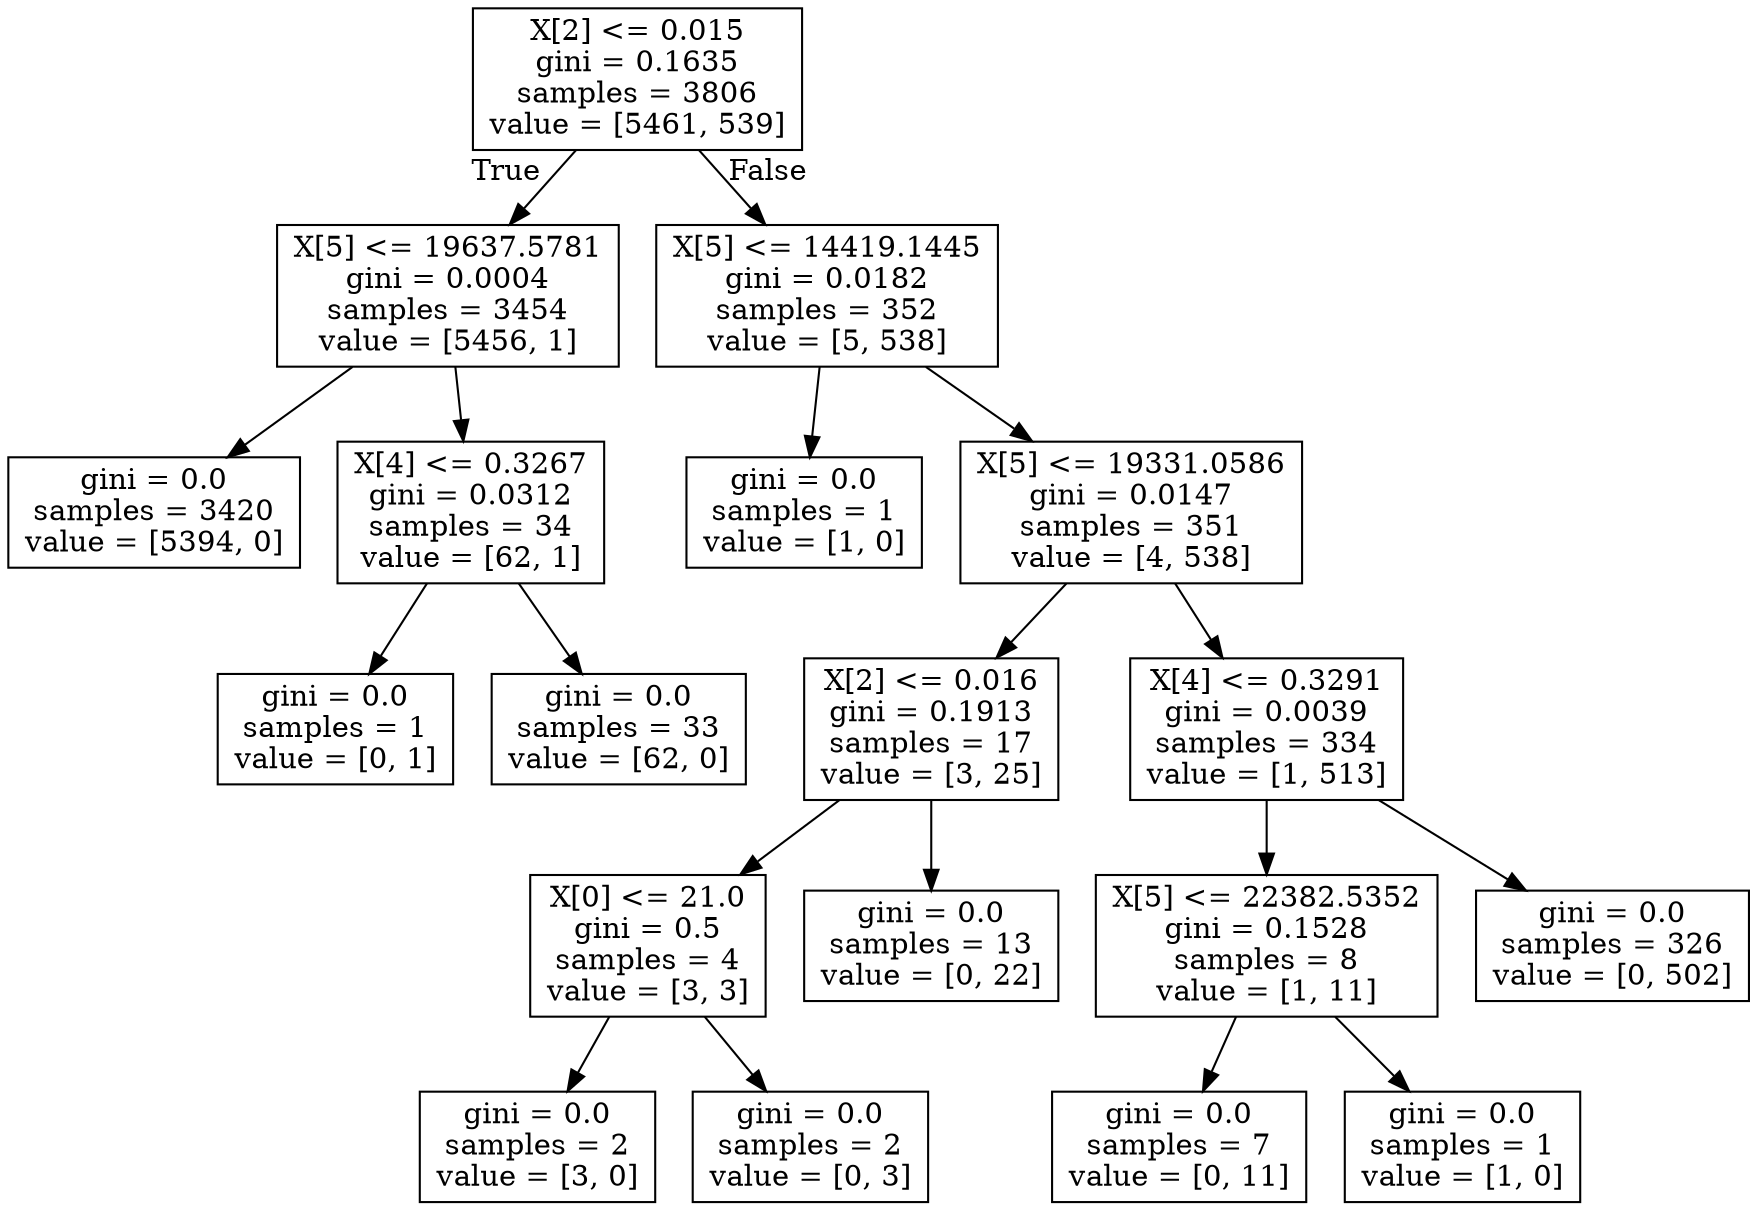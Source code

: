 digraph Tree {
node [shape=box] ;
0 [label="X[2] <= 0.015\ngini = 0.1635\nsamples = 3806\nvalue = [5461, 539]"] ;
1 [label="X[5] <= 19637.5781\ngini = 0.0004\nsamples = 3454\nvalue = [5456, 1]"] ;
0 -> 1 [labeldistance=2.5, labelangle=45, headlabel="True"] ;
2 [label="gini = 0.0\nsamples = 3420\nvalue = [5394, 0]"] ;
1 -> 2 ;
3 [label="X[4] <= 0.3267\ngini = 0.0312\nsamples = 34\nvalue = [62, 1]"] ;
1 -> 3 ;
4 [label="gini = 0.0\nsamples = 1\nvalue = [0, 1]"] ;
3 -> 4 ;
5 [label="gini = 0.0\nsamples = 33\nvalue = [62, 0]"] ;
3 -> 5 ;
6 [label="X[5] <= 14419.1445\ngini = 0.0182\nsamples = 352\nvalue = [5, 538]"] ;
0 -> 6 [labeldistance=2.5, labelangle=-45, headlabel="False"] ;
7 [label="gini = 0.0\nsamples = 1\nvalue = [1, 0]"] ;
6 -> 7 ;
8 [label="X[5] <= 19331.0586\ngini = 0.0147\nsamples = 351\nvalue = [4, 538]"] ;
6 -> 8 ;
9 [label="X[2] <= 0.016\ngini = 0.1913\nsamples = 17\nvalue = [3, 25]"] ;
8 -> 9 ;
10 [label="X[0] <= 21.0\ngini = 0.5\nsamples = 4\nvalue = [3, 3]"] ;
9 -> 10 ;
11 [label="gini = 0.0\nsamples = 2\nvalue = [3, 0]"] ;
10 -> 11 ;
12 [label="gini = 0.0\nsamples = 2\nvalue = [0, 3]"] ;
10 -> 12 ;
13 [label="gini = 0.0\nsamples = 13\nvalue = [0, 22]"] ;
9 -> 13 ;
14 [label="X[4] <= 0.3291\ngini = 0.0039\nsamples = 334\nvalue = [1, 513]"] ;
8 -> 14 ;
15 [label="X[5] <= 22382.5352\ngini = 0.1528\nsamples = 8\nvalue = [1, 11]"] ;
14 -> 15 ;
16 [label="gini = 0.0\nsamples = 7\nvalue = [0, 11]"] ;
15 -> 16 ;
17 [label="gini = 0.0\nsamples = 1\nvalue = [1, 0]"] ;
15 -> 17 ;
18 [label="gini = 0.0\nsamples = 326\nvalue = [0, 502]"] ;
14 -> 18 ;
}